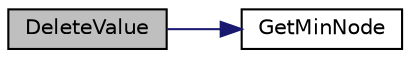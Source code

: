 digraph "DeleteValue"
{
 // INTERACTIVE_SVG=YES
 // LATEX_PDF_SIZE
  bgcolor="transparent";
  edge [fontname="Helvetica",fontsize="10",labelfontname="Helvetica",labelfontsize="10"];
  node [fontname="Helvetica",fontsize="10",shape=record];
  rankdir="LR";
  Node1 [label="DeleteValue",height=0.2,width=0.4,color="black", fillcolor="grey75", style="filled", fontcolor="black",tooltip=" "];
  Node1 -> Node2 [color="midnightblue",fontsize="10",style="solid",fontname="Helvetica"];
  Node2 [label="GetMinNode",height=0.2,width=0.4,color="black",URL="$d3/d2e/classcommon_1_1BinarySearch_a7efb4ad9a581ea73b1f8f113c880ef03.html#a7efb4ad9a581ea73b1f8f113c880ef03",tooltip=" "];
}
